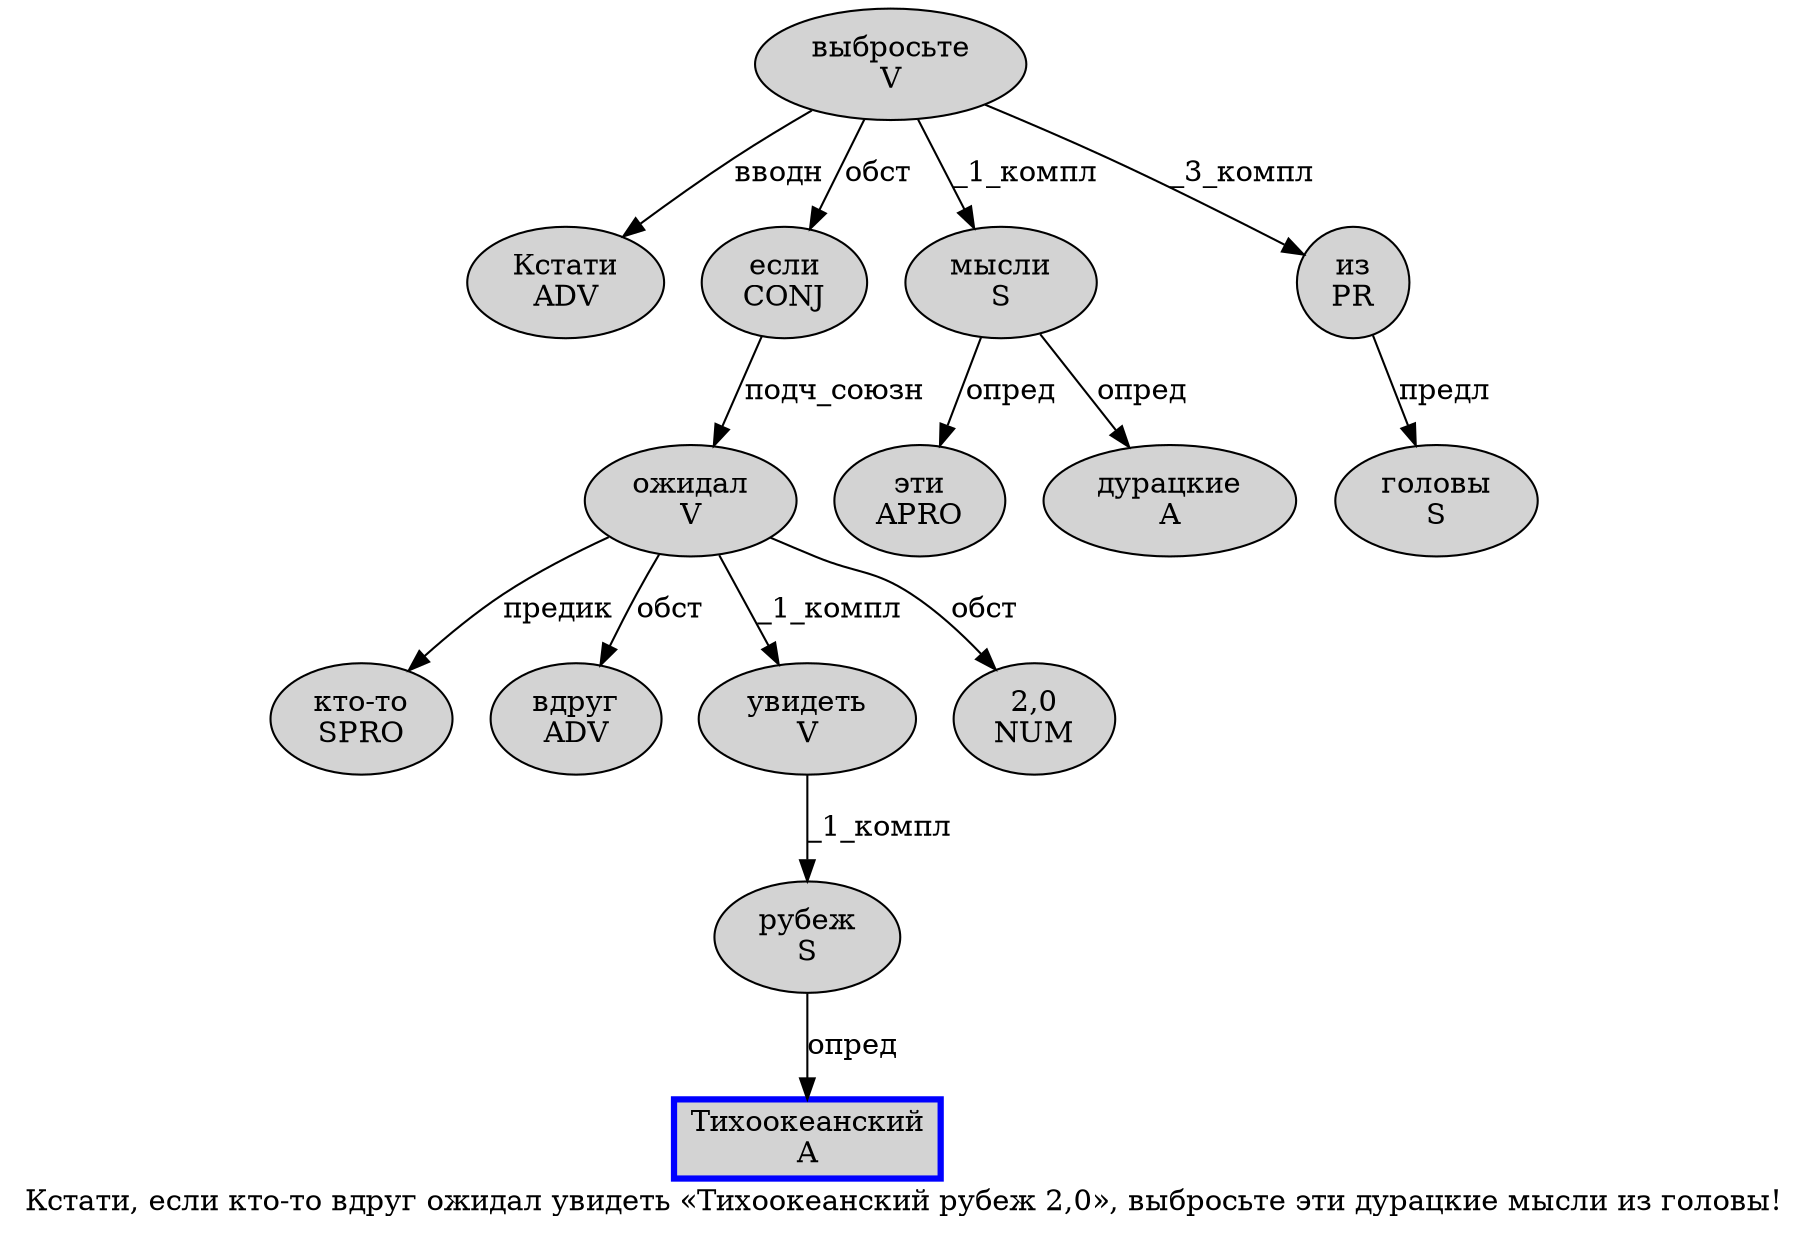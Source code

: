 digraph SENTENCE_4954 {
	graph [label="Кстати, если кто-то вдруг ожидал увидеть «Тихоокеанский рубеж 2,0», выбросьте эти дурацкие мысли из головы!"]
	node [style=filled]
		0 [label="Кстати
ADV" color="" fillcolor=lightgray penwidth=1 shape=ellipse]
		2 [label="если
CONJ" color="" fillcolor=lightgray penwidth=1 shape=ellipse]
		3 [label="кто-то
SPRO" color="" fillcolor=lightgray penwidth=1 shape=ellipse]
		4 [label="вдруг
ADV" color="" fillcolor=lightgray penwidth=1 shape=ellipse]
		5 [label="ожидал
V" color="" fillcolor=lightgray penwidth=1 shape=ellipse]
		6 [label="увидеть
V" color="" fillcolor=lightgray penwidth=1 shape=ellipse]
		8 [label="Тихоокеанский
A" color=blue fillcolor=lightgray penwidth=3 shape=box]
		9 [label="рубеж
S" color="" fillcolor=lightgray penwidth=1 shape=ellipse]
		10 [label="2,0
NUM" color="" fillcolor=lightgray penwidth=1 shape=ellipse]
		13 [label="выбросьте
V" color="" fillcolor=lightgray penwidth=1 shape=ellipse]
		14 [label="эти
APRO" color="" fillcolor=lightgray penwidth=1 shape=ellipse]
		15 [label="дурацкие
A" color="" fillcolor=lightgray penwidth=1 shape=ellipse]
		16 [label="мысли
S" color="" fillcolor=lightgray penwidth=1 shape=ellipse]
		17 [label="из
PR" color="" fillcolor=lightgray penwidth=1 shape=ellipse]
		18 [label="головы
S" color="" fillcolor=lightgray penwidth=1 shape=ellipse]
			6 -> 9 [label="_1_компл"]
			9 -> 8 [label="опред"]
			2 -> 5 [label="подч_союзн"]
			5 -> 3 [label="предик"]
			5 -> 4 [label="обст"]
			5 -> 6 [label="_1_компл"]
			5 -> 10 [label="обст"]
			16 -> 14 [label="опред"]
			16 -> 15 [label="опред"]
			13 -> 0 [label="вводн"]
			13 -> 2 [label="обст"]
			13 -> 16 [label="_1_компл"]
			13 -> 17 [label="_3_компл"]
			17 -> 18 [label="предл"]
}